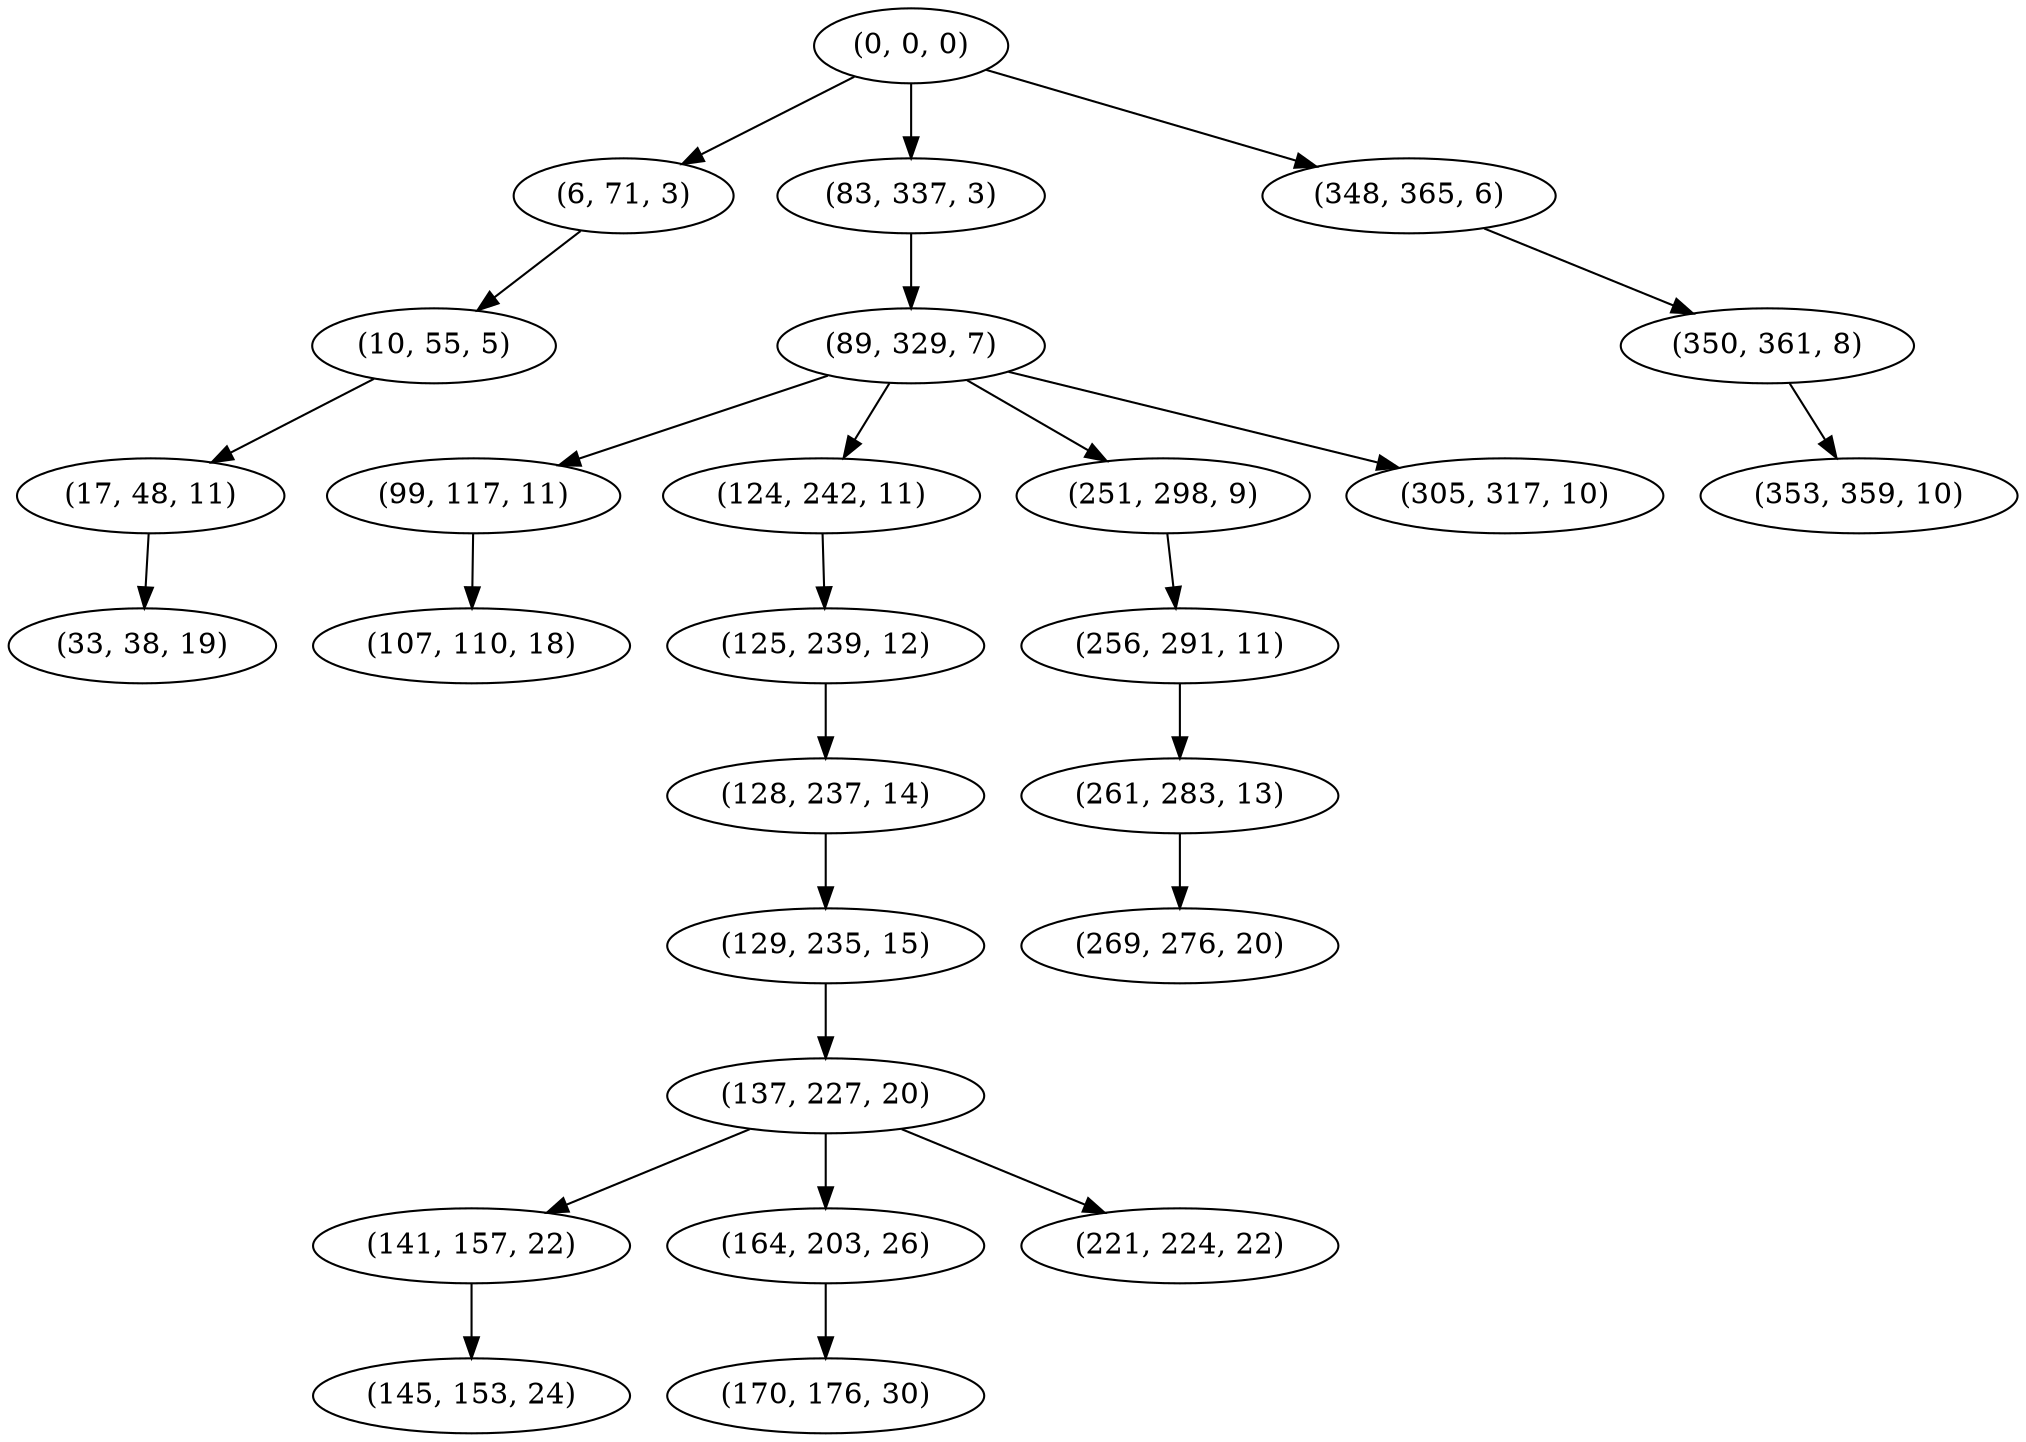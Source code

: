 digraph tree {
    "(0, 0, 0)";
    "(6, 71, 3)";
    "(10, 55, 5)";
    "(17, 48, 11)";
    "(33, 38, 19)";
    "(83, 337, 3)";
    "(89, 329, 7)";
    "(99, 117, 11)";
    "(107, 110, 18)";
    "(124, 242, 11)";
    "(125, 239, 12)";
    "(128, 237, 14)";
    "(129, 235, 15)";
    "(137, 227, 20)";
    "(141, 157, 22)";
    "(145, 153, 24)";
    "(164, 203, 26)";
    "(170, 176, 30)";
    "(221, 224, 22)";
    "(251, 298, 9)";
    "(256, 291, 11)";
    "(261, 283, 13)";
    "(269, 276, 20)";
    "(305, 317, 10)";
    "(348, 365, 6)";
    "(350, 361, 8)";
    "(353, 359, 10)";
    "(0, 0, 0)" -> "(6, 71, 3)";
    "(0, 0, 0)" -> "(83, 337, 3)";
    "(0, 0, 0)" -> "(348, 365, 6)";
    "(6, 71, 3)" -> "(10, 55, 5)";
    "(10, 55, 5)" -> "(17, 48, 11)";
    "(17, 48, 11)" -> "(33, 38, 19)";
    "(83, 337, 3)" -> "(89, 329, 7)";
    "(89, 329, 7)" -> "(99, 117, 11)";
    "(89, 329, 7)" -> "(124, 242, 11)";
    "(89, 329, 7)" -> "(251, 298, 9)";
    "(89, 329, 7)" -> "(305, 317, 10)";
    "(99, 117, 11)" -> "(107, 110, 18)";
    "(124, 242, 11)" -> "(125, 239, 12)";
    "(125, 239, 12)" -> "(128, 237, 14)";
    "(128, 237, 14)" -> "(129, 235, 15)";
    "(129, 235, 15)" -> "(137, 227, 20)";
    "(137, 227, 20)" -> "(141, 157, 22)";
    "(137, 227, 20)" -> "(164, 203, 26)";
    "(137, 227, 20)" -> "(221, 224, 22)";
    "(141, 157, 22)" -> "(145, 153, 24)";
    "(164, 203, 26)" -> "(170, 176, 30)";
    "(251, 298, 9)" -> "(256, 291, 11)";
    "(256, 291, 11)" -> "(261, 283, 13)";
    "(261, 283, 13)" -> "(269, 276, 20)";
    "(348, 365, 6)" -> "(350, 361, 8)";
    "(350, 361, 8)" -> "(353, 359, 10)";
}
